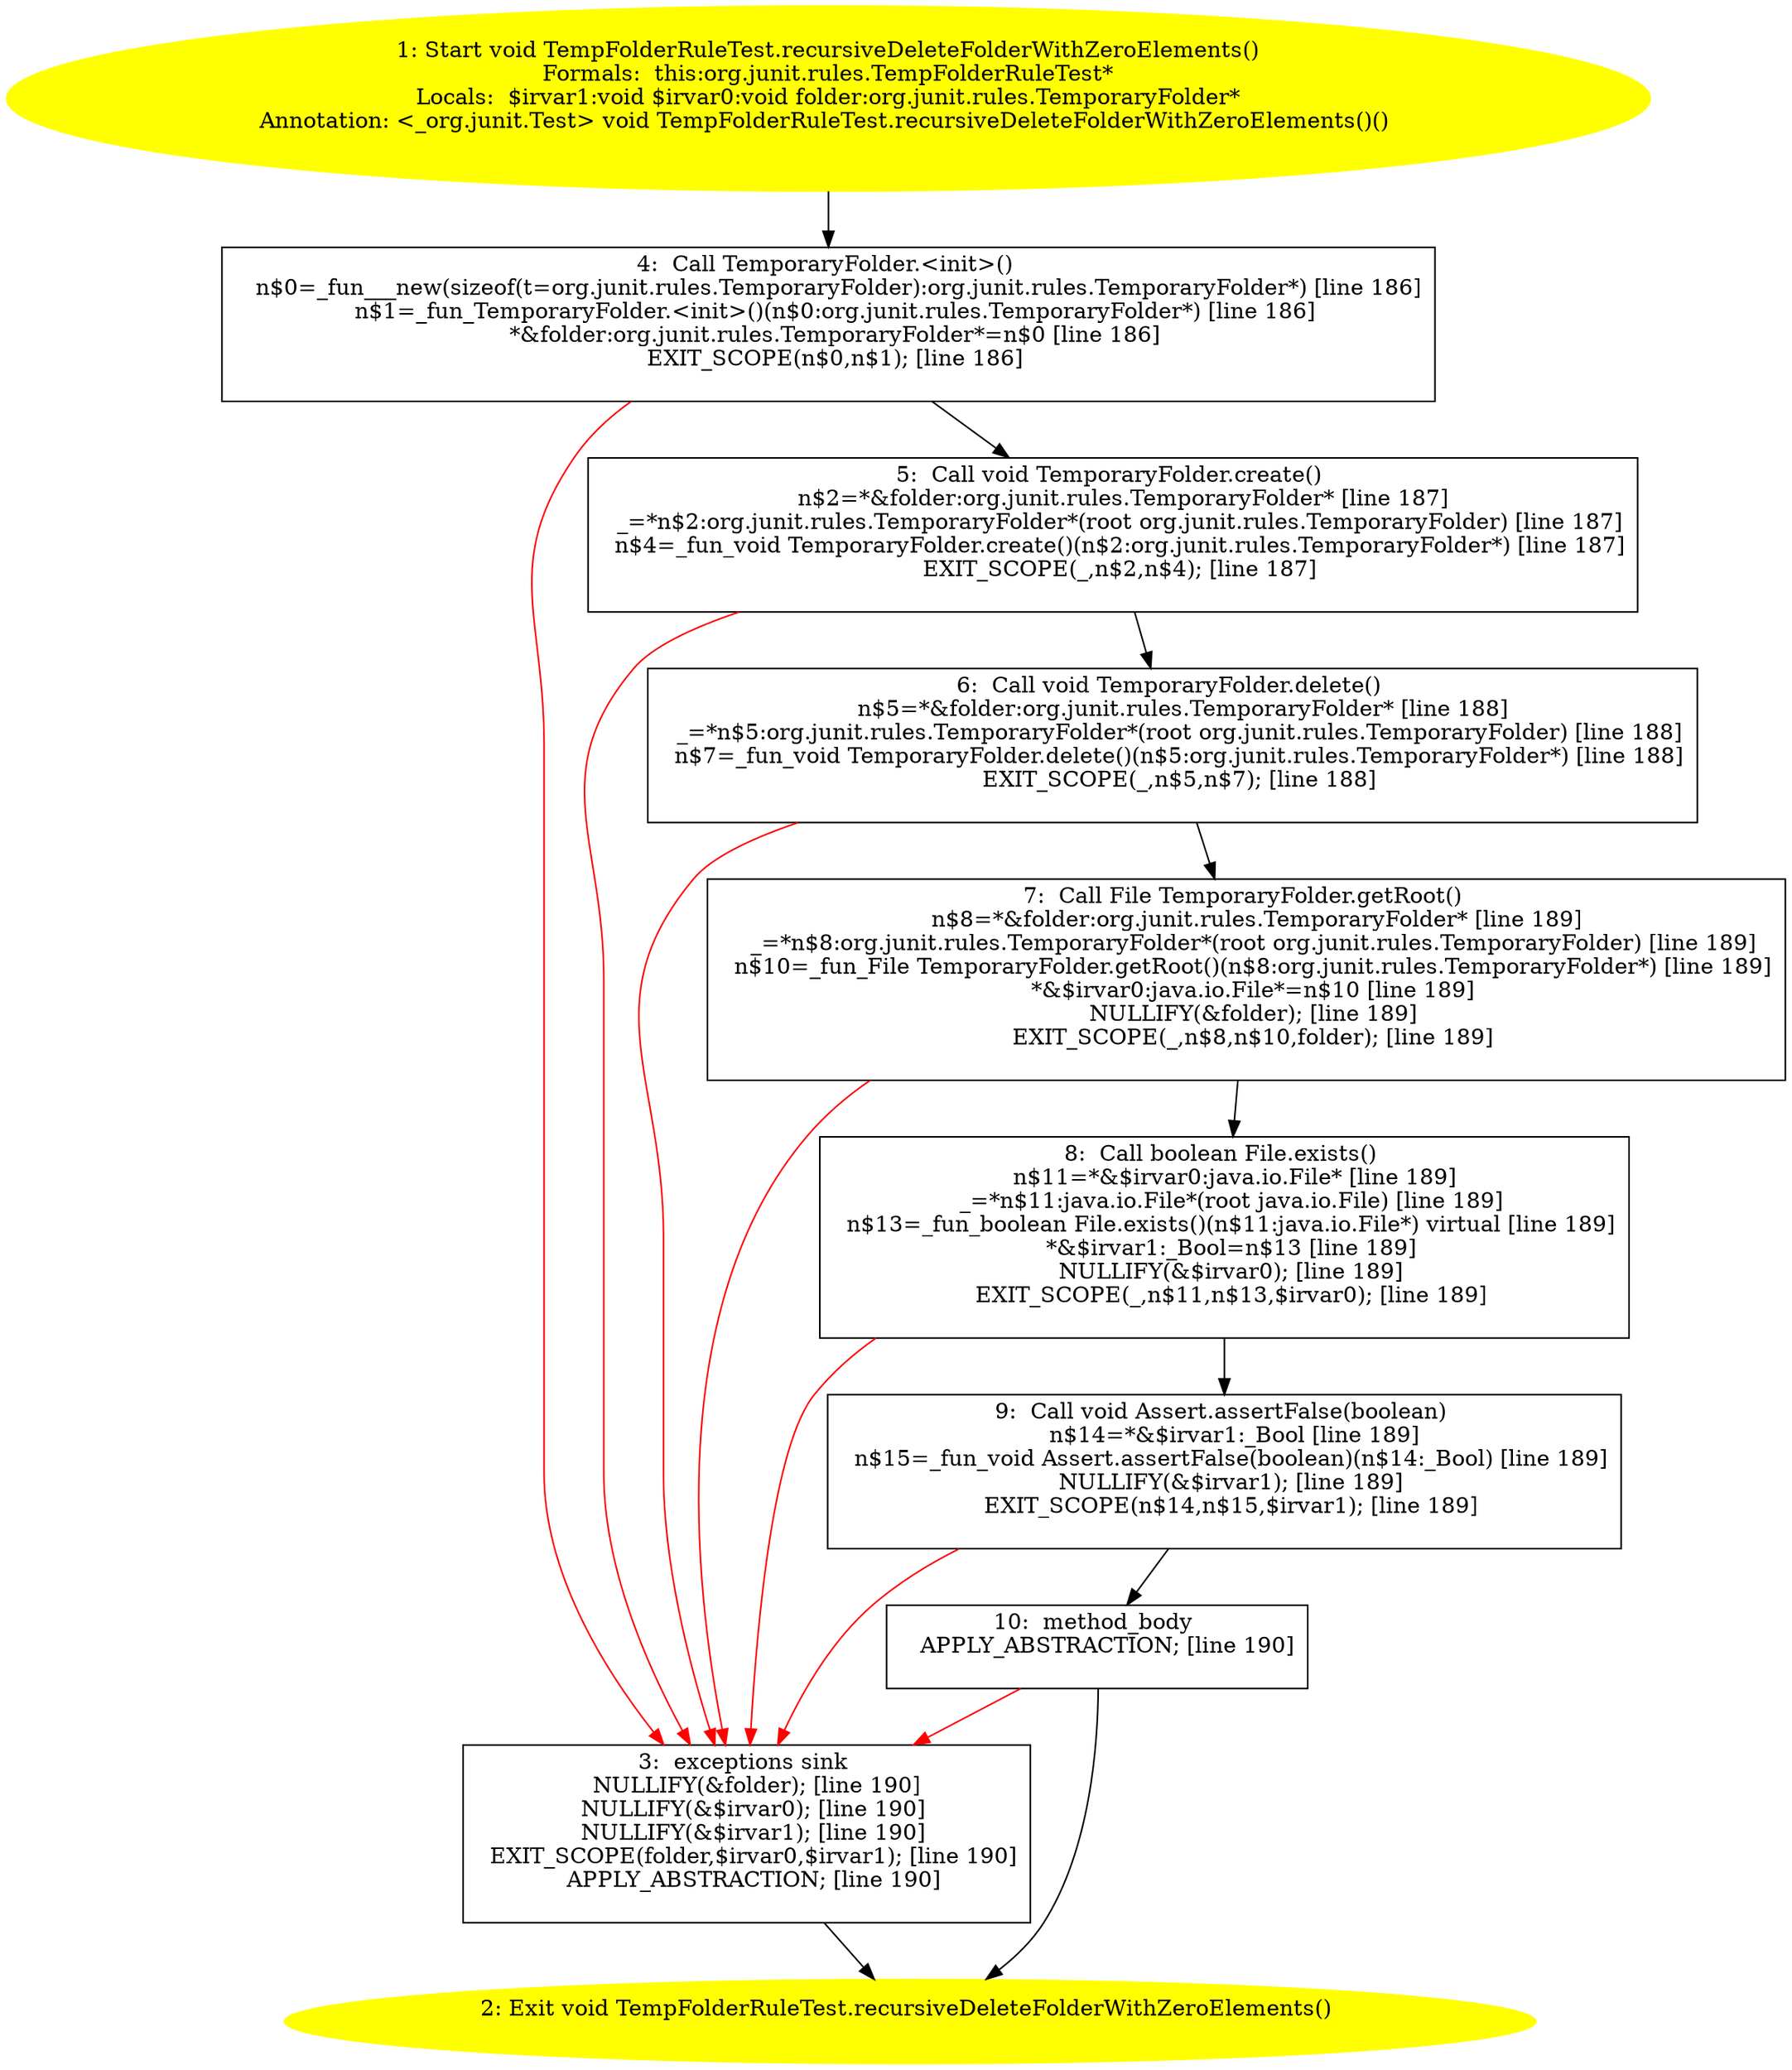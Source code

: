 /* @generated */
digraph cfg {
"org.junit.rules.TempFolderRuleTest.recursiveDeleteFolderWithZeroElements():void.d00a09c764c340a95aecd0f36d84b988_1" [label="1: Start void TempFolderRuleTest.recursiveDeleteFolderWithZeroElements()\nFormals:  this:org.junit.rules.TempFolderRuleTest*\nLocals:  $irvar1:void $irvar0:void folder:org.junit.rules.TemporaryFolder*\nAnnotation: <_org.junit.Test> void TempFolderRuleTest.recursiveDeleteFolderWithZeroElements()() \n  " color=yellow style=filled]
	

	 "org.junit.rules.TempFolderRuleTest.recursiveDeleteFolderWithZeroElements():void.d00a09c764c340a95aecd0f36d84b988_1" -> "org.junit.rules.TempFolderRuleTest.recursiveDeleteFolderWithZeroElements():void.d00a09c764c340a95aecd0f36d84b988_4" ;
"org.junit.rules.TempFolderRuleTest.recursiveDeleteFolderWithZeroElements():void.d00a09c764c340a95aecd0f36d84b988_2" [label="2: Exit void TempFolderRuleTest.recursiveDeleteFolderWithZeroElements() \n  " color=yellow style=filled]
	

"org.junit.rules.TempFolderRuleTest.recursiveDeleteFolderWithZeroElements():void.d00a09c764c340a95aecd0f36d84b988_3" [label="3:  exceptions sink \n   NULLIFY(&folder); [line 190]\n  NULLIFY(&$irvar0); [line 190]\n  NULLIFY(&$irvar1); [line 190]\n  EXIT_SCOPE(folder,$irvar0,$irvar1); [line 190]\n  APPLY_ABSTRACTION; [line 190]\n " shape="box"]
	

	 "org.junit.rules.TempFolderRuleTest.recursiveDeleteFolderWithZeroElements():void.d00a09c764c340a95aecd0f36d84b988_3" -> "org.junit.rules.TempFolderRuleTest.recursiveDeleteFolderWithZeroElements():void.d00a09c764c340a95aecd0f36d84b988_2" ;
"org.junit.rules.TempFolderRuleTest.recursiveDeleteFolderWithZeroElements():void.d00a09c764c340a95aecd0f36d84b988_4" [label="4:  Call TemporaryFolder.<init>() \n   n$0=_fun___new(sizeof(t=org.junit.rules.TemporaryFolder):org.junit.rules.TemporaryFolder*) [line 186]\n  n$1=_fun_TemporaryFolder.<init>()(n$0:org.junit.rules.TemporaryFolder*) [line 186]\n  *&folder:org.junit.rules.TemporaryFolder*=n$0 [line 186]\n  EXIT_SCOPE(n$0,n$1); [line 186]\n " shape="box"]
	

	 "org.junit.rules.TempFolderRuleTest.recursiveDeleteFolderWithZeroElements():void.d00a09c764c340a95aecd0f36d84b988_4" -> "org.junit.rules.TempFolderRuleTest.recursiveDeleteFolderWithZeroElements():void.d00a09c764c340a95aecd0f36d84b988_5" ;
	 "org.junit.rules.TempFolderRuleTest.recursiveDeleteFolderWithZeroElements():void.d00a09c764c340a95aecd0f36d84b988_4" -> "org.junit.rules.TempFolderRuleTest.recursiveDeleteFolderWithZeroElements():void.d00a09c764c340a95aecd0f36d84b988_3" [color="red" ];
"org.junit.rules.TempFolderRuleTest.recursiveDeleteFolderWithZeroElements():void.d00a09c764c340a95aecd0f36d84b988_5" [label="5:  Call void TemporaryFolder.create() \n   n$2=*&folder:org.junit.rules.TemporaryFolder* [line 187]\n  _=*n$2:org.junit.rules.TemporaryFolder*(root org.junit.rules.TemporaryFolder) [line 187]\n  n$4=_fun_void TemporaryFolder.create()(n$2:org.junit.rules.TemporaryFolder*) [line 187]\n  EXIT_SCOPE(_,n$2,n$4); [line 187]\n " shape="box"]
	

	 "org.junit.rules.TempFolderRuleTest.recursiveDeleteFolderWithZeroElements():void.d00a09c764c340a95aecd0f36d84b988_5" -> "org.junit.rules.TempFolderRuleTest.recursiveDeleteFolderWithZeroElements():void.d00a09c764c340a95aecd0f36d84b988_6" ;
	 "org.junit.rules.TempFolderRuleTest.recursiveDeleteFolderWithZeroElements():void.d00a09c764c340a95aecd0f36d84b988_5" -> "org.junit.rules.TempFolderRuleTest.recursiveDeleteFolderWithZeroElements():void.d00a09c764c340a95aecd0f36d84b988_3" [color="red" ];
"org.junit.rules.TempFolderRuleTest.recursiveDeleteFolderWithZeroElements():void.d00a09c764c340a95aecd0f36d84b988_6" [label="6:  Call void TemporaryFolder.delete() \n   n$5=*&folder:org.junit.rules.TemporaryFolder* [line 188]\n  _=*n$5:org.junit.rules.TemporaryFolder*(root org.junit.rules.TemporaryFolder) [line 188]\n  n$7=_fun_void TemporaryFolder.delete()(n$5:org.junit.rules.TemporaryFolder*) [line 188]\n  EXIT_SCOPE(_,n$5,n$7); [line 188]\n " shape="box"]
	

	 "org.junit.rules.TempFolderRuleTest.recursiveDeleteFolderWithZeroElements():void.d00a09c764c340a95aecd0f36d84b988_6" -> "org.junit.rules.TempFolderRuleTest.recursiveDeleteFolderWithZeroElements():void.d00a09c764c340a95aecd0f36d84b988_7" ;
	 "org.junit.rules.TempFolderRuleTest.recursiveDeleteFolderWithZeroElements():void.d00a09c764c340a95aecd0f36d84b988_6" -> "org.junit.rules.TempFolderRuleTest.recursiveDeleteFolderWithZeroElements():void.d00a09c764c340a95aecd0f36d84b988_3" [color="red" ];
"org.junit.rules.TempFolderRuleTest.recursiveDeleteFolderWithZeroElements():void.d00a09c764c340a95aecd0f36d84b988_7" [label="7:  Call File TemporaryFolder.getRoot() \n   n$8=*&folder:org.junit.rules.TemporaryFolder* [line 189]\n  _=*n$8:org.junit.rules.TemporaryFolder*(root org.junit.rules.TemporaryFolder) [line 189]\n  n$10=_fun_File TemporaryFolder.getRoot()(n$8:org.junit.rules.TemporaryFolder*) [line 189]\n  *&$irvar0:java.io.File*=n$10 [line 189]\n  NULLIFY(&folder); [line 189]\n  EXIT_SCOPE(_,n$8,n$10,folder); [line 189]\n " shape="box"]
	

	 "org.junit.rules.TempFolderRuleTest.recursiveDeleteFolderWithZeroElements():void.d00a09c764c340a95aecd0f36d84b988_7" -> "org.junit.rules.TempFolderRuleTest.recursiveDeleteFolderWithZeroElements():void.d00a09c764c340a95aecd0f36d84b988_8" ;
	 "org.junit.rules.TempFolderRuleTest.recursiveDeleteFolderWithZeroElements():void.d00a09c764c340a95aecd0f36d84b988_7" -> "org.junit.rules.TempFolderRuleTest.recursiveDeleteFolderWithZeroElements():void.d00a09c764c340a95aecd0f36d84b988_3" [color="red" ];
"org.junit.rules.TempFolderRuleTest.recursiveDeleteFolderWithZeroElements():void.d00a09c764c340a95aecd0f36d84b988_8" [label="8:  Call boolean File.exists() \n   n$11=*&$irvar0:java.io.File* [line 189]\n  _=*n$11:java.io.File*(root java.io.File) [line 189]\n  n$13=_fun_boolean File.exists()(n$11:java.io.File*) virtual [line 189]\n  *&$irvar1:_Bool=n$13 [line 189]\n  NULLIFY(&$irvar0); [line 189]\n  EXIT_SCOPE(_,n$11,n$13,$irvar0); [line 189]\n " shape="box"]
	

	 "org.junit.rules.TempFolderRuleTest.recursiveDeleteFolderWithZeroElements():void.d00a09c764c340a95aecd0f36d84b988_8" -> "org.junit.rules.TempFolderRuleTest.recursiveDeleteFolderWithZeroElements():void.d00a09c764c340a95aecd0f36d84b988_9" ;
	 "org.junit.rules.TempFolderRuleTest.recursiveDeleteFolderWithZeroElements():void.d00a09c764c340a95aecd0f36d84b988_8" -> "org.junit.rules.TempFolderRuleTest.recursiveDeleteFolderWithZeroElements():void.d00a09c764c340a95aecd0f36d84b988_3" [color="red" ];
"org.junit.rules.TempFolderRuleTest.recursiveDeleteFolderWithZeroElements():void.d00a09c764c340a95aecd0f36d84b988_9" [label="9:  Call void Assert.assertFalse(boolean) \n   n$14=*&$irvar1:_Bool [line 189]\n  n$15=_fun_void Assert.assertFalse(boolean)(n$14:_Bool) [line 189]\n  NULLIFY(&$irvar1); [line 189]\n  EXIT_SCOPE(n$14,n$15,$irvar1); [line 189]\n " shape="box"]
	

	 "org.junit.rules.TempFolderRuleTest.recursiveDeleteFolderWithZeroElements():void.d00a09c764c340a95aecd0f36d84b988_9" -> "org.junit.rules.TempFolderRuleTest.recursiveDeleteFolderWithZeroElements():void.d00a09c764c340a95aecd0f36d84b988_10" ;
	 "org.junit.rules.TempFolderRuleTest.recursiveDeleteFolderWithZeroElements():void.d00a09c764c340a95aecd0f36d84b988_9" -> "org.junit.rules.TempFolderRuleTest.recursiveDeleteFolderWithZeroElements():void.d00a09c764c340a95aecd0f36d84b988_3" [color="red" ];
"org.junit.rules.TempFolderRuleTest.recursiveDeleteFolderWithZeroElements():void.d00a09c764c340a95aecd0f36d84b988_10" [label="10:  method_body \n   APPLY_ABSTRACTION; [line 190]\n " shape="box"]
	

	 "org.junit.rules.TempFolderRuleTest.recursiveDeleteFolderWithZeroElements():void.d00a09c764c340a95aecd0f36d84b988_10" -> "org.junit.rules.TempFolderRuleTest.recursiveDeleteFolderWithZeroElements():void.d00a09c764c340a95aecd0f36d84b988_2" ;
	 "org.junit.rules.TempFolderRuleTest.recursiveDeleteFolderWithZeroElements():void.d00a09c764c340a95aecd0f36d84b988_10" -> "org.junit.rules.TempFolderRuleTest.recursiveDeleteFolderWithZeroElements():void.d00a09c764c340a95aecd0f36d84b988_3" [color="red" ];
}
